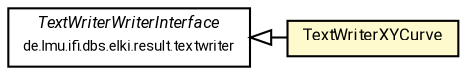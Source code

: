 #!/usr/local/bin/dot
#
# Class diagram 
# Generated by UMLGraph version R5_7_2-60-g0e99a6 (http://www.spinellis.gr/umlgraph/)
#

digraph G {
	graph [fontnames="svg"]
	edge [fontname="Roboto",fontsize=7,labelfontname="Roboto",labelfontsize=7,color="black"];
	node [fontname="Roboto",fontcolor="black",fontsize=8,shape=plaintext,margin=0,width=0,height=0];
	nodesep=0.15;
	ranksep=0.25;
	rankdir=LR;
	// de.lmu.ifi.dbs.elki.result.textwriter.writers.TextWriterXYCurve
	c10198683 [label=<<table title="de.lmu.ifi.dbs.elki.result.textwriter.writers.TextWriterXYCurve" border="0" cellborder="1" cellspacing="0" cellpadding="2" bgcolor="lemonChiffon" href="TextWriterXYCurve.html" target="_parent">
		<tr><td><table border="0" cellspacing="0" cellpadding="1">
		<tr><td align="center" balign="center"> <font face="Roboto">TextWriterXYCurve</font> </td></tr>
		</table></td></tr>
		</table>>, URL="TextWriterXYCurve.html"];
	// de.lmu.ifi.dbs.elki.result.textwriter.TextWriterWriterInterface<O>
	c10199691 [label=<<table title="de.lmu.ifi.dbs.elki.result.textwriter.TextWriterWriterInterface" border="0" cellborder="1" cellspacing="0" cellpadding="2" href="../TextWriterWriterInterface.html" target="_parent">
		<tr><td><table border="0" cellspacing="0" cellpadding="1">
		<tr><td align="center" balign="center"> <font face="Roboto"><i>TextWriterWriterInterface</i></font> </td></tr>
		<tr><td align="center" balign="center"> <font face="Roboto" point-size="7.0">de.lmu.ifi.dbs.elki.result.textwriter</font> </td></tr>
		</table></td></tr>
		</table>>, URL="../TextWriterWriterInterface.html"];
	// de.lmu.ifi.dbs.elki.result.textwriter.writers.TextWriterXYCurve extends de.lmu.ifi.dbs.elki.result.textwriter.TextWriterWriterInterface<O>
	c10199691 -> c10198683 [arrowtail=empty,dir=back,weight=10];
}

